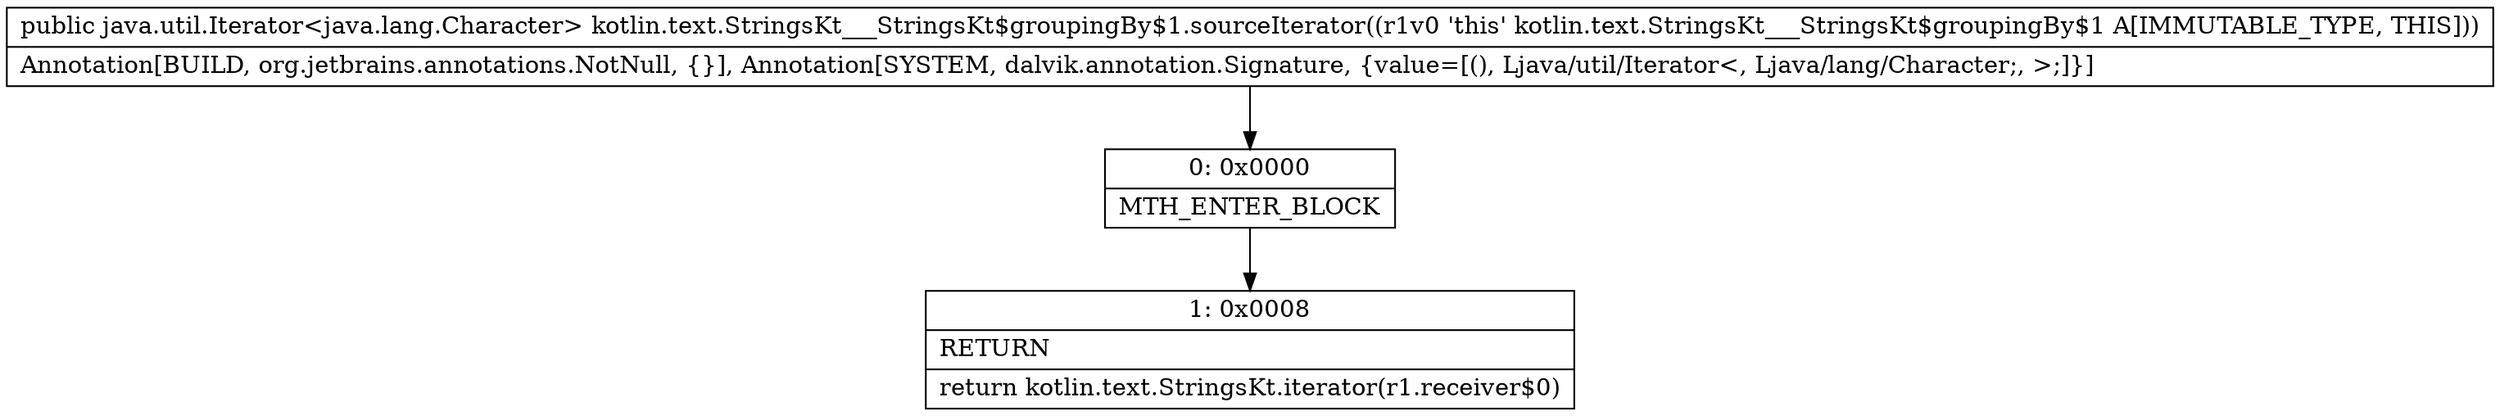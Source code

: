 digraph "CFG forkotlin.text.StringsKt___StringsKt$groupingBy$1.sourceIterator()Ljava\/util\/Iterator;" {
Node_0 [shape=record,label="{0\:\ 0x0000|MTH_ENTER_BLOCK\l}"];
Node_1 [shape=record,label="{1\:\ 0x0008|RETURN\l|return kotlin.text.StringsKt.iterator(r1.receiver$0)\l}"];
MethodNode[shape=record,label="{public java.util.Iterator\<java.lang.Character\> kotlin.text.StringsKt___StringsKt$groupingBy$1.sourceIterator((r1v0 'this' kotlin.text.StringsKt___StringsKt$groupingBy$1 A[IMMUTABLE_TYPE, THIS]))  | Annotation[BUILD, org.jetbrains.annotations.NotNull, \{\}], Annotation[SYSTEM, dalvik.annotation.Signature, \{value=[(), Ljava\/util\/Iterator\<, Ljava\/lang\/Character;, \>;]\}]\l}"];
MethodNode -> Node_0;
Node_0 -> Node_1;
}

